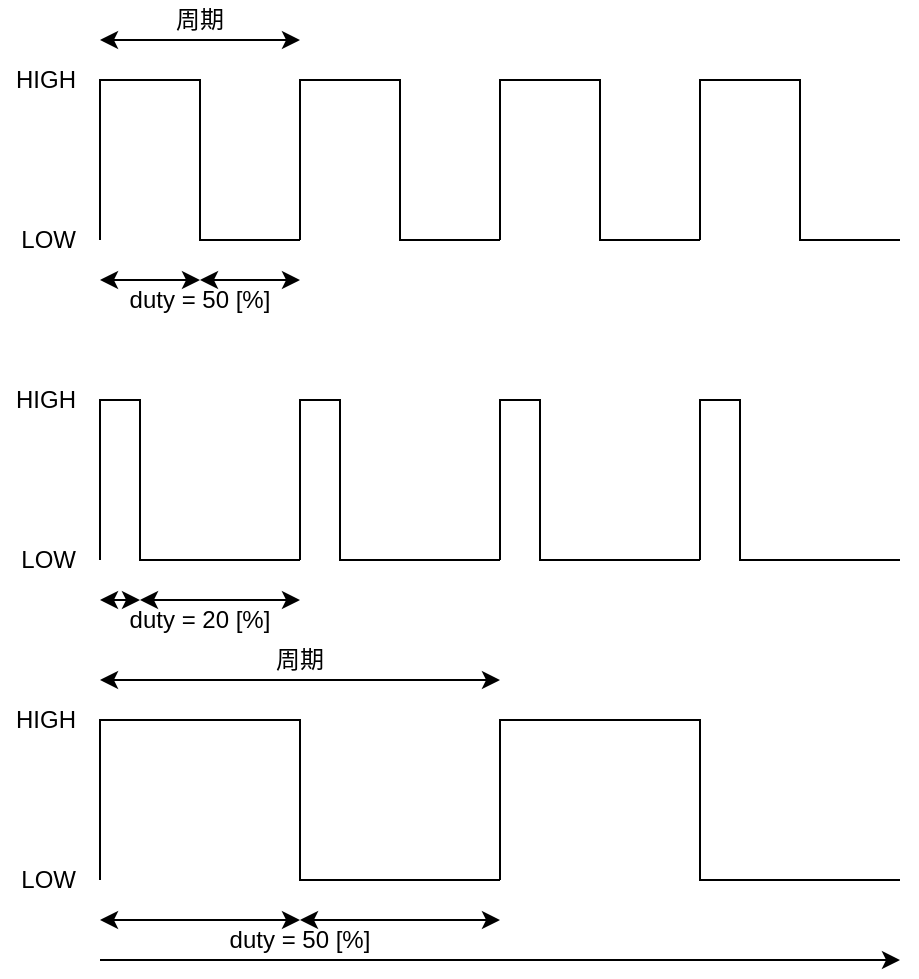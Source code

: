 <mxfile version="17.4.2" type="device"><diagram id="YmIYryLfIzC2e5FX6h7p" name="ページ1"><mxGraphModel dx="630" dy="586" grid="1" gridSize="10" guides="1" tooltips="1" connect="1" arrows="1" fold="1" page="1" pageScale="1" pageWidth="1169" pageHeight="827" math="0" shadow="0"><root><mxCell id="0"/><mxCell id="1" parent="0"/><mxCell id="k0Yoblc4WEuwV8fpyCBA-2" value="" style="endArrow=none;html=1;rounded=0;" edge="1" parent="1"><mxGeometry width="50" height="50" relative="1" as="geometry"><mxPoint x="120" y="300" as="sourcePoint"/><mxPoint x="220" y="300" as="targetPoint"/><Array as="points"><mxPoint x="120" y="220"/><mxPoint x="170" y="220"/><mxPoint x="170" y="300"/></Array></mxGeometry></mxCell><mxCell id="k0Yoblc4WEuwV8fpyCBA-4" value="" style="endArrow=none;html=1;rounded=0;" edge="1" parent="1"><mxGeometry width="50" height="50" relative="1" as="geometry"><mxPoint x="220" y="300" as="sourcePoint"/><mxPoint x="320" y="300" as="targetPoint"/><Array as="points"><mxPoint x="220" y="220"/><mxPoint x="270" y="220"/><mxPoint x="270" y="300"/></Array></mxGeometry></mxCell><mxCell id="k0Yoblc4WEuwV8fpyCBA-5" value="" style="endArrow=none;html=1;rounded=0;" edge="1" parent="1"><mxGeometry width="50" height="50" relative="1" as="geometry"><mxPoint x="320" y="300" as="sourcePoint"/><mxPoint x="420" y="300" as="targetPoint"/><Array as="points"><mxPoint x="320" y="220"/><mxPoint x="370" y="220"/><mxPoint x="370" y="300"/></Array></mxGeometry></mxCell><mxCell id="k0Yoblc4WEuwV8fpyCBA-6" value="" style="endArrow=none;html=1;rounded=0;" edge="1" parent="1"><mxGeometry width="50" height="50" relative="1" as="geometry"><mxPoint x="420" y="300" as="sourcePoint"/><mxPoint x="520" y="300" as="targetPoint"/><Array as="points"><mxPoint x="420" y="220"/><mxPoint x="470" y="220"/><mxPoint x="470" y="300"/></Array></mxGeometry></mxCell><mxCell id="k0Yoblc4WEuwV8fpyCBA-7" value="" style="endArrow=none;html=1;rounded=0;" edge="1" parent="1"><mxGeometry width="50" height="50" relative="1" as="geometry"><mxPoint x="120" y="460" as="sourcePoint"/><mxPoint x="220" y="460" as="targetPoint"/><Array as="points"><mxPoint x="120" y="380"/><mxPoint x="140" y="380"/><mxPoint x="140" y="460"/></Array></mxGeometry></mxCell><mxCell id="k0Yoblc4WEuwV8fpyCBA-8" value="" style="endArrow=classic;startArrow=classic;html=1;rounded=0;" edge="1" parent="1"><mxGeometry width="50" height="50" relative="1" as="geometry"><mxPoint x="120" y="200" as="sourcePoint"/><mxPoint x="220" y="200" as="targetPoint"/></mxGeometry></mxCell><mxCell id="k0Yoblc4WEuwV8fpyCBA-9" value="周期" style="text;html=1;strokeColor=none;fillColor=none;align=center;verticalAlign=middle;whiteSpace=wrap;rounded=0;" vertex="1" parent="1"><mxGeometry x="120" y="180" width="100" height="20" as="geometry"/></mxCell><mxCell id="k0Yoblc4WEuwV8fpyCBA-10" value="" style="endArrow=none;html=1;rounded=0;" edge="1" parent="1"><mxGeometry width="50" height="50" relative="1" as="geometry"><mxPoint x="220" y="460" as="sourcePoint"/><mxPoint x="320" y="460" as="targetPoint"/><Array as="points"><mxPoint x="220" y="380"/><mxPoint x="240" y="380"/><mxPoint x="240" y="460"/></Array></mxGeometry></mxCell><mxCell id="k0Yoblc4WEuwV8fpyCBA-11" value="" style="endArrow=none;html=1;rounded=0;" edge="1" parent="1"><mxGeometry width="50" height="50" relative="1" as="geometry"><mxPoint x="320" y="460" as="sourcePoint"/><mxPoint x="420" y="460" as="targetPoint"/><Array as="points"><mxPoint x="320" y="380"/><mxPoint x="340" y="380"/><mxPoint x="340" y="460"/></Array></mxGeometry></mxCell><mxCell id="k0Yoblc4WEuwV8fpyCBA-12" value="" style="endArrow=none;html=1;rounded=0;" edge="1" parent="1"><mxGeometry width="50" height="50" relative="1" as="geometry"><mxPoint x="420" y="460" as="sourcePoint"/><mxPoint x="520" y="460" as="targetPoint"/><Array as="points"><mxPoint x="420" y="380"/><mxPoint x="440" y="380"/><mxPoint x="440" y="460"/></Array></mxGeometry></mxCell><mxCell id="k0Yoblc4WEuwV8fpyCBA-13" value="" style="endArrow=none;html=1;rounded=0;" edge="1" parent="1"><mxGeometry width="50" height="50" relative="1" as="geometry"><mxPoint x="120" y="620" as="sourcePoint"/><mxPoint x="320" y="620" as="targetPoint"/><Array as="points"><mxPoint x="120" y="540"/><mxPoint x="220" y="540"/><mxPoint x="220" y="620"/></Array></mxGeometry></mxCell><mxCell id="k0Yoblc4WEuwV8fpyCBA-14" value="" style="endArrow=none;html=1;rounded=0;" edge="1" parent="1"><mxGeometry width="50" height="50" relative="1" as="geometry"><mxPoint x="320" y="620" as="sourcePoint"/><mxPoint x="520" y="620" as="targetPoint"/><Array as="points"><mxPoint x="320" y="540"/><mxPoint x="420" y="540"/><mxPoint x="420" y="620"/></Array></mxGeometry></mxCell><mxCell id="k0Yoblc4WEuwV8fpyCBA-15" value="" style="endArrow=classic;startArrow=classic;html=1;rounded=0;" edge="1" parent="1"><mxGeometry width="50" height="50" relative="1" as="geometry"><mxPoint x="120" y="520" as="sourcePoint"/><mxPoint x="320" y="520" as="targetPoint"/></mxGeometry></mxCell><mxCell id="k0Yoblc4WEuwV8fpyCBA-16" value="周期" style="text;html=1;strokeColor=none;fillColor=none;align=center;verticalAlign=middle;whiteSpace=wrap;rounded=0;" vertex="1" parent="1"><mxGeometry x="120" y="500" width="200" height="20" as="geometry"/></mxCell><mxCell id="k0Yoblc4WEuwV8fpyCBA-17" value="" style="endArrow=classic;startArrow=classic;html=1;rounded=0;" edge="1" parent="1"><mxGeometry width="50" height="50" relative="1" as="geometry"><mxPoint x="120" y="320" as="sourcePoint"/><mxPoint x="170" y="320" as="targetPoint"/></mxGeometry></mxCell><mxCell id="k0Yoblc4WEuwV8fpyCBA-18" value="" style="endArrow=classic;startArrow=classic;html=1;rounded=0;" edge="1" parent="1"><mxGeometry width="50" height="50" relative="1" as="geometry"><mxPoint x="170" y="320" as="sourcePoint"/><mxPoint x="220" y="320" as="targetPoint"/></mxGeometry></mxCell><mxCell id="k0Yoblc4WEuwV8fpyCBA-19" value="duty = 50 [%]" style="text;html=1;strokeColor=none;fillColor=none;align=center;verticalAlign=middle;whiteSpace=wrap;rounded=0;" vertex="1" parent="1"><mxGeometry x="120" y="320" width="100" height="20" as="geometry"/></mxCell><mxCell id="k0Yoblc4WEuwV8fpyCBA-20" value="" style="endArrow=classic;startArrow=classic;html=1;rounded=0;" edge="1" parent="1"><mxGeometry width="50" height="50" relative="1" as="geometry"><mxPoint x="120" y="480" as="sourcePoint"/><mxPoint x="140" y="480" as="targetPoint"/></mxGeometry></mxCell><mxCell id="k0Yoblc4WEuwV8fpyCBA-21" value="" style="endArrow=classic;startArrow=classic;html=1;rounded=0;" edge="1" parent="1"><mxGeometry width="50" height="50" relative="1" as="geometry"><mxPoint x="140" y="480" as="sourcePoint"/><mxPoint x="220" y="480" as="targetPoint"/></mxGeometry></mxCell><mxCell id="k0Yoblc4WEuwV8fpyCBA-22" value="duty = 20 [%]" style="text;html=1;strokeColor=none;fillColor=none;align=center;verticalAlign=middle;whiteSpace=wrap;rounded=0;" vertex="1" parent="1"><mxGeometry x="120" y="480" width="100" height="20" as="geometry"/></mxCell><mxCell id="k0Yoblc4WEuwV8fpyCBA-23" value="" style="endArrow=classic;startArrow=classic;html=1;rounded=0;" edge="1" parent="1"><mxGeometry width="50" height="50" relative="1" as="geometry"><mxPoint x="120" y="640" as="sourcePoint"/><mxPoint x="220" y="640" as="targetPoint"/></mxGeometry></mxCell><mxCell id="k0Yoblc4WEuwV8fpyCBA-24" value="" style="endArrow=classic;startArrow=classic;html=1;rounded=0;" edge="1" parent="1"><mxGeometry width="50" height="50" relative="1" as="geometry"><mxPoint x="220" y="640" as="sourcePoint"/><mxPoint x="320" y="640" as="targetPoint"/></mxGeometry></mxCell><mxCell id="k0Yoblc4WEuwV8fpyCBA-25" value="duty = 50 [%]" style="text;html=1;strokeColor=none;fillColor=none;align=center;verticalAlign=middle;whiteSpace=wrap;rounded=0;" vertex="1" parent="1"><mxGeometry x="120" y="640" width="200" height="20" as="geometry"/></mxCell><mxCell id="k0Yoblc4WEuwV8fpyCBA-26" value="" style="endArrow=classic;html=1;rounded=0;" edge="1" parent="1"><mxGeometry width="50" height="50" relative="1" as="geometry"><mxPoint x="120" y="660" as="sourcePoint"/><mxPoint x="520" y="660" as="targetPoint"/></mxGeometry></mxCell><mxCell id="k0Yoblc4WEuwV8fpyCBA-27" value="HIGH" style="text;html=1;strokeColor=none;fillColor=none;align=right;verticalAlign=middle;whiteSpace=wrap;rounded=0;" vertex="1" parent="1"><mxGeometry x="70" y="210" width="40" height="20" as="geometry"/></mxCell><mxCell id="k0Yoblc4WEuwV8fpyCBA-28" value="LOW" style="text;html=1;strokeColor=none;fillColor=none;align=right;verticalAlign=middle;whiteSpace=wrap;rounded=0;" vertex="1" parent="1"><mxGeometry x="70" y="290" width="40" height="20" as="geometry"/></mxCell><mxCell id="k0Yoblc4WEuwV8fpyCBA-29" value="HIGH" style="text;html=1;strokeColor=none;fillColor=none;align=right;verticalAlign=middle;whiteSpace=wrap;rounded=0;" vertex="1" parent="1"><mxGeometry x="70" y="370" width="40" height="20" as="geometry"/></mxCell><mxCell id="k0Yoblc4WEuwV8fpyCBA-30" value="LOW" style="text;html=1;strokeColor=none;fillColor=none;align=right;verticalAlign=middle;whiteSpace=wrap;rounded=0;" vertex="1" parent="1"><mxGeometry x="70" y="450" width="40" height="20" as="geometry"/></mxCell><mxCell id="k0Yoblc4WEuwV8fpyCBA-31" value="HIGH" style="text;html=1;strokeColor=none;fillColor=none;align=right;verticalAlign=middle;whiteSpace=wrap;rounded=0;" vertex="1" parent="1"><mxGeometry x="70" y="530" width="40" height="20" as="geometry"/></mxCell><mxCell id="k0Yoblc4WEuwV8fpyCBA-32" value="LOW" style="text;html=1;strokeColor=none;fillColor=none;align=right;verticalAlign=middle;whiteSpace=wrap;rounded=0;" vertex="1" parent="1"><mxGeometry x="70" y="610" width="40" height="20" as="geometry"/></mxCell></root></mxGraphModel></diagram></mxfile>